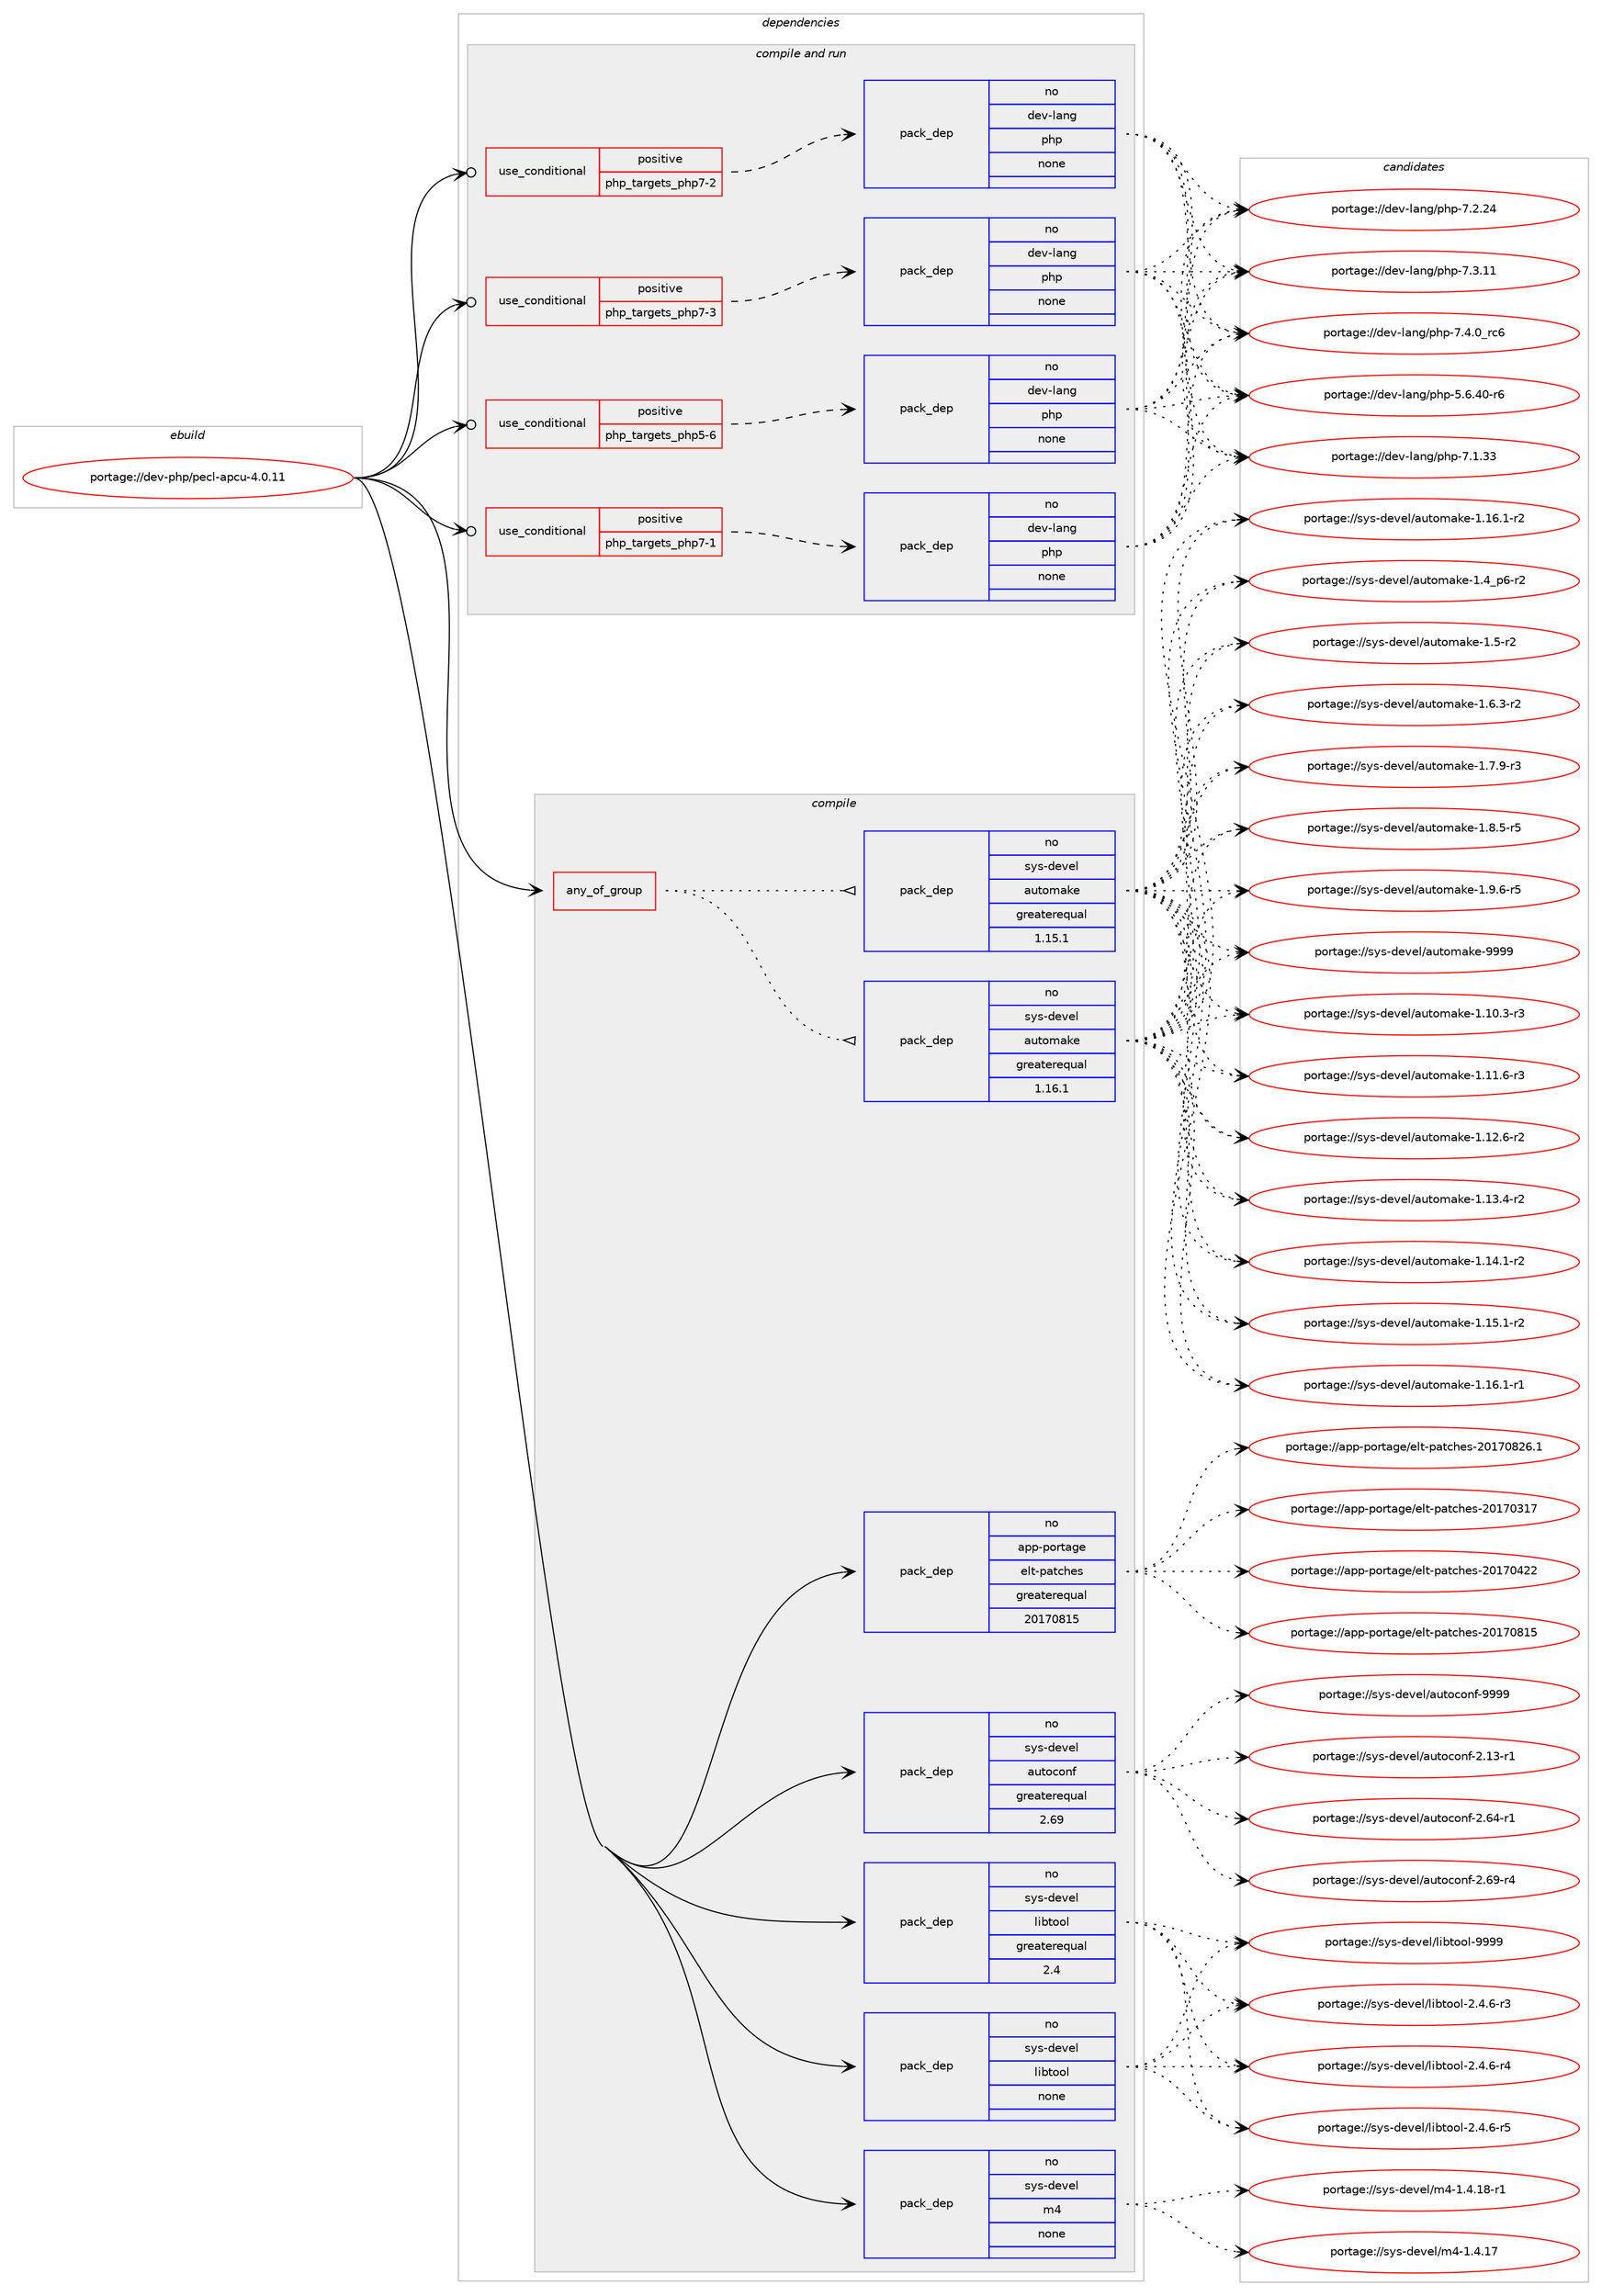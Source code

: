 digraph prolog {

# *************
# Graph options
# *************

newrank=true;
concentrate=true;
compound=true;
graph [rankdir=LR,fontname=Helvetica,fontsize=10,ranksep=1.5];#, ranksep=2.5, nodesep=0.2];
edge  [arrowhead=vee];
node  [fontname=Helvetica,fontsize=10];

# **********
# The ebuild
# **********

subgraph cluster_leftcol {
color=gray;
rank=same;
label=<<i>ebuild</i>>;
id [label="portage://dev-php/pecl-apcu-4.0.11", color=red, width=4, href="../dev-php/pecl-apcu-4.0.11.svg"];
}

# ****************
# The dependencies
# ****************

subgraph cluster_midcol {
color=gray;
label=<<i>dependencies</i>>;
subgraph cluster_compile {
fillcolor="#eeeeee";
style=filled;
label=<<i>compile</i>>;
subgraph any3141 {
dependency124659 [label=<<TABLE BORDER="0" CELLBORDER="1" CELLSPACING="0" CELLPADDING="4"><TR><TD CELLPADDING="10">any_of_group</TD></TR></TABLE>>, shape=none, color=red];subgraph pack97367 {
dependency124660 [label=<<TABLE BORDER="0" CELLBORDER="1" CELLSPACING="0" CELLPADDING="4" WIDTH="220"><TR><TD ROWSPAN="6" CELLPADDING="30">pack_dep</TD></TR><TR><TD WIDTH="110">no</TD></TR><TR><TD>sys-devel</TD></TR><TR><TD>automake</TD></TR><TR><TD>greaterequal</TD></TR><TR><TD>1.16.1</TD></TR></TABLE>>, shape=none, color=blue];
}
dependency124659:e -> dependency124660:w [weight=20,style="dotted",arrowhead="oinv"];
subgraph pack97368 {
dependency124661 [label=<<TABLE BORDER="0" CELLBORDER="1" CELLSPACING="0" CELLPADDING="4" WIDTH="220"><TR><TD ROWSPAN="6" CELLPADDING="30">pack_dep</TD></TR><TR><TD WIDTH="110">no</TD></TR><TR><TD>sys-devel</TD></TR><TR><TD>automake</TD></TR><TR><TD>greaterequal</TD></TR><TR><TD>1.15.1</TD></TR></TABLE>>, shape=none, color=blue];
}
dependency124659:e -> dependency124661:w [weight=20,style="dotted",arrowhead="oinv"];
}
id:e -> dependency124659:w [weight=20,style="solid",arrowhead="vee"];
subgraph pack97369 {
dependency124662 [label=<<TABLE BORDER="0" CELLBORDER="1" CELLSPACING="0" CELLPADDING="4" WIDTH="220"><TR><TD ROWSPAN="6" CELLPADDING="30">pack_dep</TD></TR><TR><TD WIDTH="110">no</TD></TR><TR><TD>app-portage</TD></TR><TR><TD>elt-patches</TD></TR><TR><TD>greaterequal</TD></TR><TR><TD>20170815</TD></TR></TABLE>>, shape=none, color=blue];
}
id:e -> dependency124662:w [weight=20,style="solid",arrowhead="vee"];
subgraph pack97370 {
dependency124663 [label=<<TABLE BORDER="0" CELLBORDER="1" CELLSPACING="0" CELLPADDING="4" WIDTH="220"><TR><TD ROWSPAN="6" CELLPADDING="30">pack_dep</TD></TR><TR><TD WIDTH="110">no</TD></TR><TR><TD>sys-devel</TD></TR><TR><TD>autoconf</TD></TR><TR><TD>greaterequal</TD></TR><TR><TD>2.69</TD></TR></TABLE>>, shape=none, color=blue];
}
id:e -> dependency124663:w [weight=20,style="solid",arrowhead="vee"];
subgraph pack97371 {
dependency124664 [label=<<TABLE BORDER="0" CELLBORDER="1" CELLSPACING="0" CELLPADDING="4" WIDTH="220"><TR><TD ROWSPAN="6" CELLPADDING="30">pack_dep</TD></TR><TR><TD WIDTH="110">no</TD></TR><TR><TD>sys-devel</TD></TR><TR><TD>libtool</TD></TR><TR><TD>greaterequal</TD></TR><TR><TD>2.4</TD></TR></TABLE>>, shape=none, color=blue];
}
id:e -> dependency124664:w [weight=20,style="solid",arrowhead="vee"];
subgraph pack97372 {
dependency124665 [label=<<TABLE BORDER="0" CELLBORDER="1" CELLSPACING="0" CELLPADDING="4" WIDTH="220"><TR><TD ROWSPAN="6" CELLPADDING="30">pack_dep</TD></TR><TR><TD WIDTH="110">no</TD></TR><TR><TD>sys-devel</TD></TR><TR><TD>libtool</TD></TR><TR><TD>none</TD></TR><TR><TD></TD></TR></TABLE>>, shape=none, color=blue];
}
id:e -> dependency124665:w [weight=20,style="solid",arrowhead="vee"];
subgraph pack97373 {
dependency124666 [label=<<TABLE BORDER="0" CELLBORDER="1" CELLSPACING="0" CELLPADDING="4" WIDTH="220"><TR><TD ROWSPAN="6" CELLPADDING="30">pack_dep</TD></TR><TR><TD WIDTH="110">no</TD></TR><TR><TD>sys-devel</TD></TR><TR><TD>m4</TD></TR><TR><TD>none</TD></TR><TR><TD></TD></TR></TABLE>>, shape=none, color=blue];
}
id:e -> dependency124666:w [weight=20,style="solid",arrowhead="vee"];
}
subgraph cluster_compileandrun {
fillcolor="#eeeeee";
style=filled;
label=<<i>compile and run</i>>;
subgraph cond24086 {
dependency124667 [label=<<TABLE BORDER="0" CELLBORDER="1" CELLSPACING="0" CELLPADDING="4"><TR><TD ROWSPAN="3" CELLPADDING="10">use_conditional</TD></TR><TR><TD>positive</TD></TR><TR><TD>php_targets_php5-6</TD></TR></TABLE>>, shape=none, color=red];
subgraph pack97374 {
dependency124668 [label=<<TABLE BORDER="0" CELLBORDER="1" CELLSPACING="0" CELLPADDING="4" WIDTH="220"><TR><TD ROWSPAN="6" CELLPADDING="30">pack_dep</TD></TR><TR><TD WIDTH="110">no</TD></TR><TR><TD>dev-lang</TD></TR><TR><TD>php</TD></TR><TR><TD>none</TD></TR><TR><TD></TD></TR></TABLE>>, shape=none, color=blue];
}
dependency124667:e -> dependency124668:w [weight=20,style="dashed",arrowhead="vee"];
}
id:e -> dependency124667:w [weight=20,style="solid",arrowhead="odotvee"];
subgraph cond24087 {
dependency124669 [label=<<TABLE BORDER="0" CELLBORDER="1" CELLSPACING="0" CELLPADDING="4"><TR><TD ROWSPAN="3" CELLPADDING="10">use_conditional</TD></TR><TR><TD>positive</TD></TR><TR><TD>php_targets_php7-1</TD></TR></TABLE>>, shape=none, color=red];
subgraph pack97375 {
dependency124670 [label=<<TABLE BORDER="0" CELLBORDER="1" CELLSPACING="0" CELLPADDING="4" WIDTH="220"><TR><TD ROWSPAN="6" CELLPADDING="30">pack_dep</TD></TR><TR><TD WIDTH="110">no</TD></TR><TR><TD>dev-lang</TD></TR><TR><TD>php</TD></TR><TR><TD>none</TD></TR><TR><TD></TD></TR></TABLE>>, shape=none, color=blue];
}
dependency124669:e -> dependency124670:w [weight=20,style="dashed",arrowhead="vee"];
}
id:e -> dependency124669:w [weight=20,style="solid",arrowhead="odotvee"];
subgraph cond24088 {
dependency124671 [label=<<TABLE BORDER="0" CELLBORDER="1" CELLSPACING="0" CELLPADDING="4"><TR><TD ROWSPAN="3" CELLPADDING="10">use_conditional</TD></TR><TR><TD>positive</TD></TR><TR><TD>php_targets_php7-2</TD></TR></TABLE>>, shape=none, color=red];
subgraph pack97376 {
dependency124672 [label=<<TABLE BORDER="0" CELLBORDER="1" CELLSPACING="0" CELLPADDING="4" WIDTH="220"><TR><TD ROWSPAN="6" CELLPADDING="30">pack_dep</TD></TR><TR><TD WIDTH="110">no</TD></TR><TR><TD>dev-lang</TD></TR><TR><TD>php</TD></TR><TR><TD>none</TD></TR><TR><TD></TD></TR></TABLE>>, shape=none, color=blue];
}
dependency124671:e -> dependency124672:w [weight=20,style="dashed",arrowhead="vee"];
}
id:e -> dependency124671:w [weight=20,style="solid",arrowhead="odotvee"];
subgraph cond24089 {
dependency124673 [label=<<TABLE BORDER="0" CELLBORDER="1" CELLSPACING="0" CELLPADDING="4"><TR><TD ROWSPAN="3" CELLPADDING="10">use_conditional</TD></TR><TR><TD>positive</TD></TR><TR><TD>php_targets_php7-3</TD></TR></TABLE>>, shape=none, color=red];
subgraph pack97377 {
dependency124674 [label=<<TABLE BORDER="0" CELLBORDER="1" CELLSPACING="0" CELLPADDING="4" WIDTH="220"><TR><TD ROWSPAN="6" CELLPADDING="30">pack_dep</TD></TR><TR><TD WIDTH="110">no</TD></TR><TR><TD>dev-lang</TD></TR><TR><TD>php</TD></TR><TR><TD>none</TD></TR><TR><TD></TD></TR></TABLE>>, shape=none, color=blue];
}
dependency124673:e -> dependency124674:w [weight=20,style="dashed",arrowhead="vee"];
}
id:e -> dependency124673:w [weight=20,style="solid",arrowhead="odotvee"];
}
subgraph cluster_run {
fillcolor="#eeeeee";
style=filled;
label=<<i>run</i>>;
}
}

# **************
# The candidates
# **************

subgraph cluster_choices {
rank=same;
color=gray;
label=<<i>candidates</i>>;

subgraph choice97367 {
color=black;
nodesep=1;
choiceportage11512111545100101118101108479711711611110997107101454946494846514511451 [label="portage://sys-devel/automake-1.10.3-r3", color=red, width=4,href="../sys-devel/automake-1.10.3-r3.svg"];
choiceportage11512111545100101118101108479711711611110997107101454946494946544511451 [label="portage://sys-devel/automake-1.11.6-r3", color=red, width=4,href="../sys-devel/automake-1.11.6-r3.svg"];
choiceportage11512111545100101118101108479711711611110997107101454946495046544511450 [label="portage://sys-devel/automake-1.12.6-r2", color=red, width=4,href="../sys-devel/automake-1.12.6-r2.svg"];
choiceportage11512111545100101118101108479711711611110997107101454946495146524511450 [label="portage://sys-devel/automake-1.13.4-r2", color=red, width=4,href="../sys-devel/automake-1.13.4-r2.svg"];
choiceportage11512111545100101118101108479711711611110997107101454946495246494511450 [label="portage://sys-devel/automake-1.14.1-r2", color=red, width=4,href="../sys-devel/automake-1.14.1-r2.svg"];
choiceportage11512111545100101118101108479711711611110997107101454946495346494511450 [label="portage://sys-devel/automake-1.15.1-r2", color=red, width=4,href="../sys-devel/automake-1.15.1-r2.svg"];
choiceportage11512111545100101118101108479711711611110997107101454946495446494511449 [label="portage://sys-devel/automake-1.16.1-r1", color=red, width=4,href="../sys-devel/automake-1.16.1-r1.svg"];
choiceportage11512111545100101118101108479711711611110997107101454946495446494511450 [label="portage://sys-devel/automake-1.16.1-r2", color=red, width=4,href="../sys-devel/automake-1.16.1-r2.svg"];
choiceportage115121115451001011181011084797117116111109971071014549465295112544511450 [label="portage://sys-devel/automake-1.4_p6-r2", color=red, width=4,href="../sys-devel/automake-1.4_p6-r2.svg"];
choiceportage11512111545100101118101108479711711611110997107101454946534511450 [label="portage://sys-devel/automake-1.5-r2", color=red, width=4,href="../sys-devel/automake-1.5-r2.svg"];
choiceportage115121115451001011181011084797117116111109971071014549465446514511450 [label="portage://sys-devel/automake-1.6.3-r2", color=red, width=4,href="../sys-devel/automake-1.6.3-r2.svg"];
choiceportage115121115451001011181011084797117116111109971071014549465546574511451 [label="portage://sys-devel/automake-1.7.9-r3", color=red, width=4,href="../sys-devel/automake-1.7.9-r3.svg"];
choiceportage115121115451001011181011084797117116111109971071014549465646534511453 [label="portage://sys-devel/automake-1.8.5-r5", color=red, width=4,href="../sys-devel/automake-1.8.5-r5.svg"];
choiceportage115121115451001011181011084797117116111109971071014549465746544511453 [label="portage://sys-devel/automake-1.9.6-r5", color=red, width=4,href="../sys-devel/automake-1.9.6-r5.svg"];
choiceportage115121115451001011181011084797117116111109971071014557575757 [label="portage://sys-devel/automake-9999", color=red, width=4,href="../sys-devel/automake-9999.svg"];
dependency124660:e -> choiceportage11512111545100101118101108479711711611110997107101454946494846514511451:w [style=dotted,weight="100"];
dependency124660:e -> choiceportage11512111545100101118101108479711711611110997107101454946494946544511451:w [style=dotted,weight="100"];
dependency124660:e -> choiceportage11512111545100101118101108479711711611110997107101454946495046544511450:w [style=dotted,weight="100"];
dependency124660:e -> choiceportage11512111545100101118101108479711711611110997107101454946495146524511450:w [style=dotted,weight="100"];
dependency124660:e -> choiceportage11512111545100101118101108479711711611110997107101454946495246494511450:w [style=dotted,weight="100"];
dependency124660:e -> choiceportage11512111545100101118101108479711711611110997107101454946495346494511450:w [style=dotted,weight="100"];
dependency124660:e -> choiceportage11512111545100101118101108479711711611110997107101454946495446494511449:w [style=dotted,weight="100"];
dependency124660:e -> choiceportage11512111545100101118101108479711711611110997107101454946495446494511450:w [style=dotted,weight="100"];
dependency124660:e -> choiceportage115121115451001011181011084797117116111109971071014549465295112544511450:w [style=dotted,weight="100"];
dependency124660:e -> choiceportage11512111545100101118101108479711711611110997107101454946534511450:w [style=dotted,weight="100"];
dependency124660:e -> choiceportage115121115451001011181011084797117116111109971071014549465446514511450:w [style=dotted,weight="100"];
dependency124660:e -> choiceportage115121115451001011181011084797117116111109971071014549465546574511451:w [style=dotted,weight="100"];
dependency124660:e -> choiceportage115121115451001011181011084797117116111109971071014549465646534511453:w [style=dotted,weight="100"];
dependency124660:e -> choiceportage115121115451001011181011084797117116111109971071014549465746544511453:w [style=dotted,weight="100"];
dependency124660:e -> choiceportage115121115451001011181011084797117116111109971071014557575757:w [style=dotted,weight="100"];
}
subgraph choice97368 {
color=black;
nodesep=1;
choiceportage11512111545100101118101108479711711611110997107101454946494846514511451 [label="portage://sys-devel/automake-1.10.3-r3", color=red, width=4,href="../sys-devel/automake-1.10.3-r3.svg"];
choiceportage11512111545100101118101108479711711611110997107101454946494946544511451 [label="portage://sys-devel/automake-1.11.6-r3", color=red, width=4,href="../sys-devel/automake-1.11.6-r3.svg"];
choiceportage11512111545100101118101108479711711611110997107101454946495046544511450 [label="portage://sys-devel/automake-1.12.6-r2", color=red, width=4,href="../sys-devel/automake-1.12.6-r2.svg"];
choiceportage11512111545100101118101108479711711611110997107101454946495146524511450 [label="portage://sys-devel/automake-1.13.4-r2", color=red, width=4,href="../sys-devel/automake-1.13.4-r2.svg"];
choiceportage11512111545100101118101108479711711611110997107101454946495246494511450 [label="portage://sys-devel/automake-1.14.1-r2", color=red, width=4,href="../sys-devel/automake-1.14.1-r2.svg"];
choiceportage11512111545100101118101108479711711611110997107101454946495346494511450 [label="portage://sys-devel/automake-1.15.1-r2", color=red, width=4,href="../sys-devel/automake-1.15.1-r2.svg"];
choiceportage11512111545100101118101108479711711611110997107101454946495446494511449 [label="portage://sys-devel/automake-1.16.1-r1", color=red, width=4,href="../sys-devel/automake-1.16.1-r1.svg"];
choiceportage11512111545100101118101108479711711611110997107101454946495446494511450 [label="portage://sys-devel/automake-1.16.1-r2", color=red, width=4,href="../sys-devel/automake-1.16.1-r2.svg"];
choiceportage115121115451001011181011084797117116111109971071014549465295112544511450 [label="portage://sys-devel/automake-1.4_p6-r2", color=red, width=4,href="../sys-devel/automake-1.4_p6-r2.svg"];
choiceportage11512111545100101118101108479711711611110997107101454946534511450 [label="portage://sys-devel/automake-1.5-r2", color=red, width=4,href="../sys-devel/automake-1.5-r2.svg"];
choiceportage115121115451001011181011084797117116111109971071014549465446514511450 [label="portage://sys-devel/automake-1.6.3-r2", color=red, width=4,href="../sys-devel/automake-1.6.3-r2.svg"];
choiceportage115121115451001011181011084797117116111109971071014549465546574511451 [label="portage://sys-devel/automake-1.7.9-r3", color=red, width=4,href="../sys-devel/automake-1.7.9-r3.svg"];
choiceportage115121115451001011181011084797117116111109971071014549465646534511453 [label="portage://sys-devel/automake-1.8.5-r5", color=red, width=4,href="../sys-devel/automake-1.8.5-r5.svg"];
choiceportage115121115451001011181011084797117116111109971071014549465746544511453 [label="portage://sys-devel/automake-1.9.6-r5", color=red, width=4,href="../sys-devel/automake-1.9.6-r5.svg"];
choiceportage115121115451001011181011084797117116111109971071014557575757 [label="portage://sys-devel/automake-9999", color=red, width=4,href="../sys-devel/automake-9999.svg"];
dependency124661:e -> choiceportage11512111545100101118101108479711711611110997107101454946494846514511451:w [style=dotted,weight="100"];
dependency124661:e -> choiceportage11512111545100101118101108479711711611110997107101454946494946544511451:w [style=dotted,weight="100"];
dependency124661:e -> choiceportage11512111545100101118101108479711711611110997107101454946495046544511450:w [style=dotted,weight="100"];
dependency124661:e -> choiceportage11512111545100101118101108479711711611110997107101454946495146524511450:w [style=dotted,weight="100"];
dependency124661:e -> choiceportage11512111545100101118101108479711711611110997107101454946495246494511450:w [style=dotted,weight="100"];
dependency124661:e -> choiceportage11512111545100101118101108479711711611110997107101454946495346494511450:w [style=dotted,weight="100"];
dependency124661:e -> choiceportage11512111545100101118101108479711711611110997107101454946495446494511449:w [style=dotted,weight="100"];
dependency124661:e -> choiceportage11512111545100101118101108479711711611110997107101454946495446494511450:w [style=dotted,weight="100"];
dependency124661:e -> choiceportage115121115451001011181011084797117116111109971071014549465295112544511450:w [style=dotted,weight="100"];
dependency124661:e -> choiceportage11512111545100101118101108479711711611110997107101454946534511450:w [style=dotted,weight="100"];
dependency124661:e -> choiceportage115121115451001011181011084797117116111109971071014549465446514511450:w [style=dotted,weight="100"];
dependency124661:e -> choiceportage115121115451001011181011084797117116111109971071014549465546574511451:w [style=dotted,weight="100"];
dependency124661:e -> choiceportage115121115451001011181011084797117116111109971071014549465646534511453:w [style=dotted,weight="100"];
dependency124661:e -> choiceportage115121115451001011181011084797117116111109971071014549465746544511453:w [style=dotted,weight="100"];
dependency124661:e -> choiceportage115121115451001011181011084797117116111109971071014557575757:w [style=dotted,weight="100"];
}
subgraph choice97369 {
color=black;
nodesep=1;
choiceportage97112112451121111141169710310147101108116451129711699104101115455048495548514955 [label="portage://app-portage/elt-patches-20170317", color=red, width=4,href="../app-portage/elt-patches-20170317.svg"];
choiceportage97112112451121111141169710310147101108116451129711699104101115455048495548525050 [label="portage://app-portage/elt-patches-20170422", color=red, width=4,href="../app-portage/elt-patches-20170422.svg"];
choiceportage97112112451121111141169710310147101108116451129711699104101115455048495548564953 [label="portage://app-portage/elt-patches-20170815", color=red, width=4,href="../app-portage/elt-patches-20170815.svg"];
choiceportage971121124511211111411697103101471011081164511297116991041011154550484955485650544649 [label="portage://app-portage/elt-patches-20170826.1", color=red, width=4,href="../app-portage/elt-patches-20170826.1.svg"];
dependency124662:e -> choiceportage97112112451121111141169710310147101108116451129711699104101115455048495548514955:w [style=dotted,weight="100"];
dependency124662:e -> choiceportage97112112451121111141169710310147101108116451129711699104101115455048495548525050:w [style=dotted,weight="100"];
dependency124662:e -> choiceportage97112112451121111141169710310147101108116451129711699104101115455048495548564953:w [style=dotted,weight="100"];
dependency124662:e -> choiceportage971121124511211111411697103101471011081164511297116991041011154550484955485650544649:w [style=dotted,weight="100"];
}
subgraph choice97370 {
color=black;
nodesep=1;
choiceportage1151211154510010111810110847971171161119911111010245504649514511449 [label="portage://sys-devel/autoconf-2.13-r1", color=red, width=4,href="../sys-devel/autoconf-2.13-r1.svg"];
choiceportage1151211154510010111810110847971171161119911111010245504654524511449 [label="portage://sys-devel/autoconf-2.64-r1", color=red, width=4,href="../sys-devel/autoconf-2.64-r1.svg"];
choiceportage1151211154510010111810110847971171161119911111010245504654574511452 [label="portage://sys-devel/autoconf-2.69-r4", color=red, width=4,href="../sys-devel/autoconf-2.69-r4.svg"];
choiceportage115121115451001011181011084797117116111991111101024557575757 [label="portage://sys-devel/autoconf-9999", color=red, width=4,href="../sys-devel/autoconf-9999.svg"];
dependency124663:e -> choiceportage1151211154510010111810110847971171161119911111010245504649514511449:w [style=dotted,weight="100"];
dependency124663:e -> choiceportage1151211154510010111810110847971171161119911111010245504654524511449:w [style=dotted,weight="100"];
dependency124663:e -> choiceportage1151211154510010111810110847971171161119911111010245504654574511452:w [style=dotted,weight="100"];
dependency124663:e -> choiceportage115121115451001011181011084797117116111991111101024557575757:w [style=dotted,weight="100"];
}
subgraph choice97371 {
color=black;
nodesep=1;
choiceportage1151211154510010111810110847108105981161111111084550465246544511451 [label="portage://sys-devel/libtool-2.4.6-r3", color=red, width=4,href="../sys-devel/libtool-2.4.6-r3.svg"];
choiceportage1151211154510010111810110847108105981161111111084550465246544511452 [label="portage://sys-devel/libtool-2.4.6-r4", color=red, width=4,href="../sys-devel/libtool-2.4.6-r4.svg"];
choiceportage1151211154510010111810110847108105981161111111084550465246544511453 [label="portage://sys-devel/libtool-2.4.6-r5", color=red, width=4,href="../sys-devel/libtool-2.4.6-r5.svg"];
choiceportage1151211154510010111810110847108105981161111111084557575757 [label="portage://sys-devel/libtool-9999", color=red, width=4,href="../sys-devel/libtool-9999.svg"];
dependency124664:e -> choiceportage1151211154510010111810110847108105981161111111084550465246544511451:w [style=dotted,weight="100"];
dependency124664:e -> choiceportage1151211154510010111810110847108105981161111111084550465246544511452:w [style=dotted,weight="100"];
dependency124664:e -> choiceportage1151211154510010111810110847108105981161111111084550465246544511453:w [style=dotted,weight="100"];
dependency124664:e -> choiceportage1151211154510010111810110847108105981161111111084557575757:w [style=dotted,weight="100"];
}
subgraph choice97372 {
color=black;
nodesep=1;
choiceportage1151211154510010111810110847108105981161111111084550465246544511451 [label="portage://sys-devel/libtool-2.4.6-r3", color=red, width=4,href="../sys-devel/libtool-2.4.6-r3.svg"];
choiceportage1151211154510010111810110847108105981161111111084550465246544511452 [label="portage://sys-devel/libtool-2.4.6-r4", color=red, width=4,href="../sys-devel/libtool-2.4.6-r4.svg"];
choiceportage1151211154510010111810110847108105981161111111084550465246544511453 [label="portage://sys-devel/libtool-2.4.6-r5", color=red, width=4,href="../sys-devel/libtool-2.4.6-r5.svg"];
choiceportage1151211154510010111810110847108105981161111111084557575757 [label="portage://sys-devel/libtool-9999", color=red, width=4,href="../sys-devel/libtool-9999.svg"];
dependency124665:e -> choiceportage1151211154510010111810110847108105981161111111084550465246544511451:w [style=dotted,weight="100"];
dependency124665:e -> choiceportage1151211154510010111810110847108105981161111111084550465246544511452:w [style=dotted,weight="100"];
dependency124665:e -> choiceportage1151211154510010111810110847108105981161111111084550465246544511453:w [style=dotted,weight="100"];
dependency124665:e -> choiceportage1151211154510010111810110847108105981161111111084557575757:w [style=dotted,weight="100"];
}
subgraph choice97373 {
color=black;
nodesep=1;
choiceportage11512111545100101118101108471095245494652464955 [label="portage://sys-devel/m4-1.4.17", color=red, width=4,href="../sys-devel/m4-1.4.17.svg"];
choiceportage115121115451001011181011084710952454946524649564511449 [label="portage://sys-devel/m4-1.4.18-r1", color=red, width=4,href="../sys-devel/m4-1.4.18-r1.svg"];
dependency124666:e -> choiceportage11512111545100101118101108471095245494652464955:w [style=dotted,weight="100"];
dependency124666:e -> choiceportage115121115451001011181011084710952454946524649564511449:w [style=dotted,weight="100"];
}
subgraph choice97374 {
color=black;
nodesep=1;
choiceportage100101118451089711010347112104112455346544652484511454 [label="portage://dev-lang/php-5.6.40-r6", color=red, width=4,href="../dev-lang/php-5.6.40-r6.svg"];
choiceportage10010111845108971101034711210411245554649465151 [label="portage://dev-lang/php-7.1.33", color=red, width=4,href="../dev-lang/php-7.1.33.svg"];
choiceportage10010111845108971101034711210411245554650465052 [label="portage://dev-lang/php-7.2.24", color=red, width=4,href="../dev-lang/php-7.2.24.svg"];
choiceportage10010111845108971101034711210411245554651464949 [label="portage://dev-lang/php-7.3.11", color=red, width=4,href="../dev-lang/php-7.3.11.svg"];
choiceportage100101118451089711010347112104112455546524648951149954 [label="portage://dev-lang/php-7.4.0_rc6", color=red, width=4,href="../dev-lang/php-7.4.0_rc6.svg"];
dependency124668:e -> choiceportage100101118451089711010347112104112455346544652484511454:w [style=dotted,weight="100"];
dependency124668:e -> choiceportage10010111845108971101034711210411245554649465151:w [style=dotted,weight="100"];
dependency124668:e -> choiceportage10010111845108971101034711210411245554650465052:w [style=dotted,weight="100"];
dependency124668:e -> choiceportage10010111845108971101034711210411245554651464949:w [style=dotted,weight="100"];
dependency124668:e -> choiceportage100101118451089711010347112104112455546524648951149954:w [style=dotted,weight="100"];
}
subgraph choice97375 {
color=black;
nodesep=1;
choiceportage100101118451089711010347112104112455346544652484511454 [label="portage://dev-lang/php-5.6.40-r6", color=red, width=4,href="../dev-lang/php-5.6.40-r6.svg"];
choiceportage10010111845108971101034711210411245554649465151 [label="portage://dev-lang/php-7.1.33", color=red, width=4,href="../dev-lang/php-7.1.33.svg"];
choiceportage10010111845108971101034711210411245554650465052 [label="portage://dev-lang/php-7.2.24", color=red, width=4,href="../dev-lang/php-7.2.24.svg"];
choiceportage10010111845108971101034711210411245554651464949 [label="portage://dev-lang/php-7.3.11", color=red, width=4,href="../dev-lang/php-7.3.11.svg"];
choiceportage100101118451089711010347112104112455546524648951149954 [label="portage://dev-lang/php-7.4.0_rc6", color=red, width=4,href="../dev-lang/php-7.4.0_rc6.svg"];
dependency124670:e -> choiceportage100101118451089711010347112104112455346544652484511454:w [style=dotted,weight="100"];
dependency124670:e -> choiceportage10010111845108971101034711210411245554649465151:w [style=dotted,weight="100"];
dependency124670:e -> choiceportage10010111845108971101034711210411245554650465052:w [style=dotted,weight="100"];
dependency124670:e -> choiceportage10010111845108971101034711210411245554651464949:w [style=dotted,weight="100"];
dependency124670:e -> choiceportage100101118451089711010347112104112455546524648951149954:w [style=dotted,weight="100"];
}
subgraph choice97376 {
color=black;
nodesep=1;
choiceportage100101118451089711010347112104112455346544652484511454 [label="portage://dev-lang/php-5.6.40-r6", color=red, width=4,href="../dev-lang/php-5.6.40-r6.svg"];
choiceportage10010111845108971101034711210411245554649465151 [label="portage://dev-lang/php-7.1.33", color=red, width=4,href="../dev-lang/php-7.1.33.svg"];
choiceportage10010111845108971101034711210411245554650465052 [label="portage://dev-lang/php-7.2.24", color=red, width=4,href="../dev-lang/php-7.2.24.svg"];
choiceportage10010111845108971101034711210411245554651464949 [label="portage://dev-lang/php-7.3.11", color=red, width=4,href="../dev-lang/php-7.3.11.svg"];
choiceportage100101118451089711010347112104112455546524648951149954 [label="portage://dev-lang/php-7.4.0_rc6", color=red, width=4,href="../dev-lang/php-7.4.0_rc6.svg"];
dependency124672:e -> choiceportage100101118451089711010347112104112455346544652484511454:w [style=dotted,weight="100"];
dependency124672:e -> choiceportage10010111845108971101034711210411245554649465151:w [style=dotted,weight="100"];
dependency124672:e -> choiceportage10010111845108971101034711210411245554650465052:w [style=dotted,weight="100"];
dependency124672:e -> choiceportage10010111845108971101034711210411245554651464949:w [style=dotted,weight="100"];
dependency124672:e -> choiceportage100101118451089711010347112104112455546524648951149954:w [style=dotted,weight="100"];
}
subgraph choice97377 {
color=black;
nodesep=1;
choiceportage100101118451089711010347112104112455346544652484511454 [label="portage://dev-lang/php-5.6.40-r6", color=red, width=4,href="../dev-lang/php-5.6.40-r6.svg"];
choiceportage10010111845108971101034711210411245554649465151 [label="portage://dev-lang/php-7.1.33", color=red, width=4,href="../dev-lang/php-7.1.33.svg"];
choiceportage10010111845108971101034711210411245554650465052 [label="portage://dev-lang/php-7.2.24", color=red, width=4,href="../dev-lang/php-7.2.24.svg"];
choiceportage10010111845108971101034711210411245554651464949 [label="portage://dev-lang/php-7.3.11", color=red, width=4,href="../dev-lang/php-7.3.11.svg"];
choiceportage100101118451089711010347112104112455546524648951149954 [label="portage://dev-lang/php-7.4.0_rc6", color=red, width=4,href="../dev-lang/php-7.4.0_rc6.svg"];
dependency124674:e -> choiceportage100101118451089711010347112104112455346544652484511454:w [style=dotted,weight="100"];
dependency124674:e -> choiceportage10010111845108971101034711210411245554649465151:w [style=dotted,weight="100"];
dependency124674:e -> choiceportage10010111845108971101034711210411245554650465052:w [style=dotted,weight="100"];
dependency124674:e -> choiceportage10010111845108971101034711210411245554651464949:w [style=dotted,weight="100"];
dependency124674:e -> choiceportage100101118451089711010347112104112455546524648951149954:w [style=dotted,weight="100"];
}
}

}
